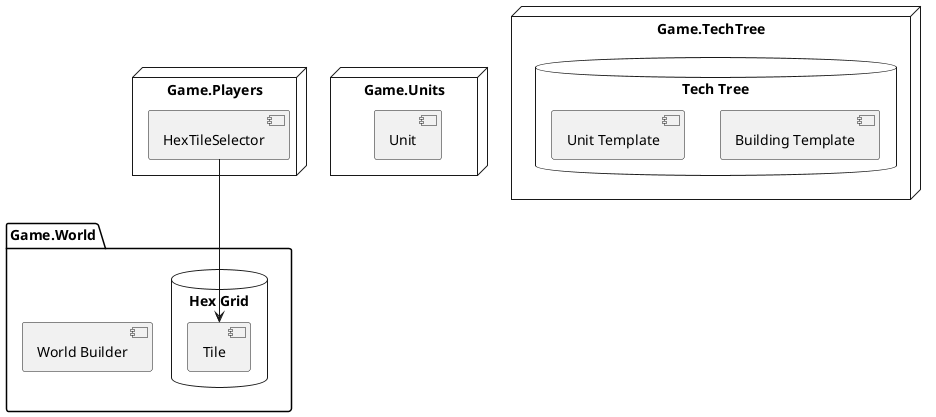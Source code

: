 @startuml
'https://plantuml.com/component-diagram


package "Game.World" {
  [World Builder]
  
  database "Hex Grid" {
  [Tile]
  }

}

node "Game.Units" {
    [Unit]
}

node "Game.TechTree" {
  database "Tech Tree" {
  [Building Template]
  [Unit Template]
  }
}

node "Game.Players" {
  [HexTileSelector] --> [Tile]
'  [First Component] --> FTP
}

'cloud {
'  [Example 1]
'}

'[Another Component] --> [Example 1]
'[Example 1] --> [Folder 3]
'[Folder 3] --> [Frame 4]

@enduml